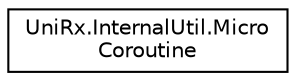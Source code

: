 digraph "Graphical Class Hierarchy"
{
 // LATEX_PDF_SIZE
  edge [fontname="Helvetica",fontsize="10",labelfontname="Helvetica",labelfontsize="10"];
  node [fontname="Helvetica",fontsize="10",shape=record];
  rankdir="LR";
  Node0 [label="UniRx.InternalUtil.Micro\lCoroutine",height=0.2,width=0.4,color="black", fillcolor="white", style="filled",URL="$class_uni_rx_1_1_internal_util_1_1_micro_coroutine.html",tooltip="Simple supports(only yield return null) lightweight, threadsafe coroutine dispatcher."];
}
